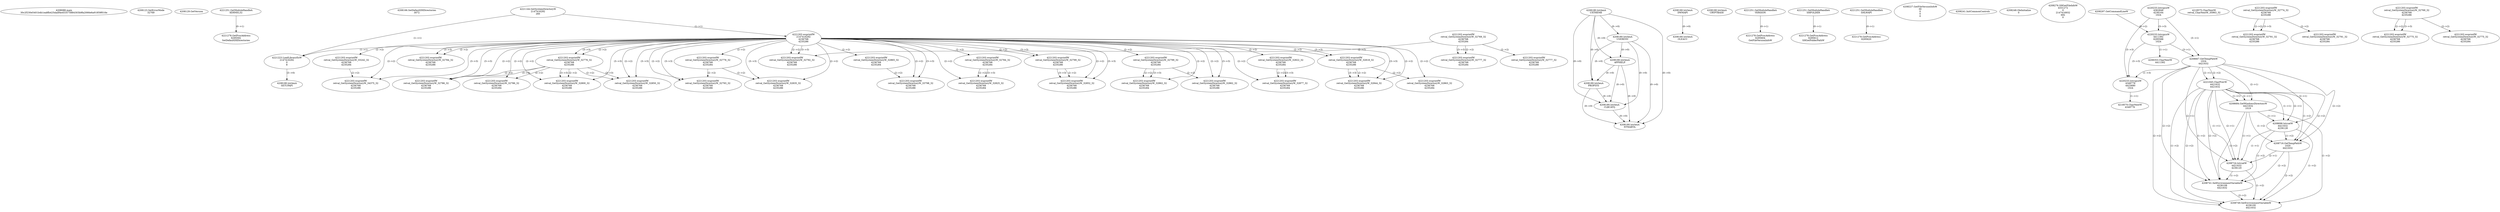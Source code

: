 // Global SCDG with merge call
digraph {
	0 [label="4208088.main
30c2f230e5401b4b1ea8fb425dadf4e453575884303b9fa2066e6a91859f016e"]
	1 [label="4208123.SetErrorMode
32769"]
	2 [label="4208129.GetVersion
"]
	3 [label="4221251.GetModuleHandleA
KERNEL32"]
	4 [label="4221278.GetProcAddress
6295592
SetDefaultDllDirectories"]
	3 -> 4 [label="(0-->1)"]
	5 [label="4208166.SetDefaultDllDirectories
3072"]
	6 [label="4221144.GetSystemDirectoryW
2147416292
260"]
	7 [label="4221203.wsprintfW
2147416292
4236768
4235286"]
	6 -> 7 [label="(1-->1)"]
	8 [label="4221223.LoadLibraryExW
2147416292
0
8"]
	6 -> 8 [label="(1-->1)"]
	7 -> 8 [label="(1-->1)"]
	9 [label="4208180.lstrlenA
UXTHEME"]
	10 [label="4208180.lstrlenA
USERENV"]
	9 -> 10 [label="(0-->0)"]
	11 [label="4208180.lstrlenA
SETUPAPI"]
	8 -> 11 [label="(3-->0)"]
	12 [label="4208180.lstrlenA
APPHELP"]
	9 -> 12 [label="(0-->0)"]
	10 -> 12 [label="(0-->0)"]
	13 [label="4208180.lstrlenA
PROPSYS"]
	9 -> 13 [label="(0-->0)"]
	10 -> 13 [label="(0-->0)"]
	12 -> 13 [label="(0-->0)"]
	14 [label="4208180.lstrlenA
DWMAPI"]
	15 [label="4208180.lstrlenA
CRYPTBASE"]
	16 [label="4208180.lstrlenA
OLEACC"]
	14 -> 16 [label="(0-->0)"]
	17 [label="4208180.lstrlenA
CLBCATQ"]
	9 -> 17 [label="(0-->0)"]
	10 -> 17 [label="(0-->0)"]
	12 -> 17 [label="(0-->0)"]
	13 -> 17 [label="(0-->0)"]
	18 [label="4221203.wsprintfW
retval_GetSystemDirectoryW_32865_32
4236768
4235284"]
	7 -> 18 [label="(2-->2)"]
	19 [label="4221203.wsprintfW
retval_GetSystemDirectoryW_33798_32
4236768
4235286"]
	7 -> 19 [label="(2-->2)"]
	18 -> 19 [label="(2-->2)"]
	7 -> 19 [label="(3-->3)"]
	20 [label="4208180.lstrlenA
NTMARTA"]
	9 -> 20 [label="(0-->0)"]
	10 -> 20 [label="(0-->0)"]
	12 -> 20 [label="(0-->0)"]
	13 -> 20 [label="(0-->0)"]
	17 -> 20 [label="(0-->0)"]
	21 [label="4221251.GetModuleHandleA
VERSION"]
	22 [label="4221278.GetProcAddress
6295604
GetFileVersionInfoW"]
	21 -> 22 [label="(0-->1)"]
	23 [label="4221251.GetModuleHandleA
SHFOLDER"]
	24 [label="4221278.GetProcAddress
6295612
SHGetFolderPathW"]
	23 -> 24 [label="(0-->1)"]
	25 [label="4221251.GetModuleHandleA
SHLWAPI"]
	26 [label="4221278.GetProcAddress
6295620
"]
	25 -> 26 [label="(0-->1)"]
	27 [label="4208227.GetFileVersionInfoW
30
0
0
0"]
	28 [label="4208241.InitCommonControls
"]
	29 [label="4208248.OleInitialize
0"]
	30 [label="4208276.SHGetFileInfoW
4331272
0
2147416932
692
0"]
	31 [label="4220233.lstrcpynW
4362848
4236164
1024"]
	32 [label="4208297.GetCommandLineW
"]
	33 [label="4220233.lstrcpynW
4411392
6295588
1024"]
	32 -> 33 [label="(0-->2)"]
	31 -> 33 [label="(3-->3)"]
	34 [label="4208353.CharNextW
4411392"]
	33 -> 34 [label="(1-->1)"]
	35 [label="4208667.GetTempPathW
1024
4421632"]
	31 -> 35 [label="(3-->1)"]
	33 -> 35 [label="(3-->1)"]
	36 [label="4221045.CharPrevW
4421632
4421632"]
	35 -> 36 [label="(2-->1)"]
	35 -> 36 [label="(2-->2)"]
	37 [label="4208684.GetWindowsDirectoryW
4421632
1019"]
	35 -> 37 [label="(2-->1)"]
	36 -> 37 [label="(1-->1)"]
	36 -> 37 [label="(2-->1)"]
	38 [label="4208696.lstrcatW
4421632
4236128"]
	35 -> 38 [label="(2-->1)"]
	36 -> 38 [label="(1-->1)"]
	36 -> 38 [label="(2-->1)"]
	37 -> 38 [label="(1-->1)"]
	39 [label="4208716.GetTempPathW
1020
4421632"]
	35 -> 39 [label="(2-->2)"]
	36 -> 39 [label="(1-->2)"]
	36 -> 39 [label="(2-->2)"]
	37 -> 39 [label="(1-->2)"]
	38 -> 39 [label="(1-->2)"]
	40 [label="4208724.lstrcatW
4421632
4236120"]
	35 -> 40 [label="(2-->1)"]
	36 -> 40 [label="(1-->1)"]
	36 -> 40 [label="(2-->1)"]
	37 -> 40 [label="(1-->1)"]
	38 -> 40 [label="(1-->1)"]
	39 -> 40 [label="(2-->1)"]
	41 [label="4208741.SetEnvironmentVariableW
4236108
4421632"]
	35 -> 41 [label="(2-->2)"]
	36 -> 41 [label="(1-->2)"]
	36 -> 41 [label="(2-->2)"]
	37 -> 41 [label="(1-->2)"]
	38 -> 41 [label="(1-->2)"]
	39 -> 41 [label="(2-->2)"]
	40 -> 41 [label="(1-->2)"]
	42 [label="4208749.SetEnvironmentVariableW
4236100
4421632"]
	35 -> 42 [label="(2-->2)"]
	36 -> 42 [label="(1-->2)"]
	36 -> 42 [label="(2-->2)"]
	37 -> 42 [label="(1-->2)"]
	38 -> 42 [label="(1-->2)"]
	39 -> 42 [label="(2-->2)"]
	40 -> 42 [label="(1-->2)"]
	41 -> 42 [label="(2-->2)"]
	43 [label="4220233.lstrcpynW
4349776
4423680
1024"]
	31 -> 43 [label="(3-->3)"]
	33 -> 43 [label="(3-->3)"]
	35 -> 43 [label="(1-->3)"]
	44 [label="4218570.CharNextW
4349776"]
	43 -> 44 [label="(1-->1)"]
	45 [label="4218575.CharNextW
retval_CharNextW_35963_32"]
	46 [label="4221203.wsprintfW
retval_GetSystemDirectoryW_32818_32
4236768
4235286"]
	7 -> 46 [label="(2-->2)"]
	7 -> 46 [label="(3-->3)"]
	47 [label="4221203.wsprintfW
retval_GetSystemDirectoryW_32844_32
4236768
4235286"]
	7 -> 47 [label="(2-->2)"]
	46 -> 47 [label="(2-->2)"]
	7 -> 47 [label="(3-->3)"]
	46 -> 47 [label="(3-->3)"]
	48 [label="4221203.wsprintfW
retval_GetSystemDirectoryW_33242_32
4236768
4235284"]
	7 -> 48 [label="(2-->2)"]
	49 [label="4221203.wsprintfW
retval_GetSystemDirectoryW_34375_32
4236768
4235286"]
	7 -> 49 [label="(2-->2)"]
	48 -> 49 [label="(2-->2)"]
	7 -> 49 [label="(3-->3)"]
	50 [label="4221203.wsprintfW
retval_GetSystemDirectoryW_32774_32
4236768
4235286"]
	51 [label="4221203.wsprintfW
retval_GetSystemDirectoryW_32784_32
4236768
4235286"]
	7 -> 51 [label="(2-->2)"]
	7 -> 51 [label="(3-->3)"]
	52 [label="4221203.wsprintfW
retval_GetSystemDirectoryW_32769_32
4236768
4235286"]
	53 [label="4221203.wsprintfW
retval_GetSystemDirectoryW_32775_32
4236768
4235286"]
	52 -> 53 [label="(2-->2)"]
	52 -> 53 [label="(3-->3)"]
	54 [label="4221203.wsprintfW
retval_GetSystemDirectoryW_32769_32
4236768
4235284"]
	55 [label="4221203.wsprintfW
retval_GetSystemDirectoryW_32777_32
4236768
4235284"]
	54 -> 55 [label="(2-->2)"]
	54 -> 55 [label="(3-->3)"]
	56 [label="4221203.wsprintfW
retval_GetSystemDirectoryW_32777_32
4236768
4235286"]
	54 -> 56 [label="(2-->2)"]
	57 [label="4221203.wsprintfW
retval_GetSystemDirectoryW_32776_32
4236768
4235286"]
	7 -> 57 [label="(2-->2)"]
	7 -> 57 [label="(3-->3)"]
	58 [label="4221203.wsprintfW
retval_GetSystemDirectoryW_32786_32
4236768
4235286"]
	7 -> 58 [label="(2-->2)"]
	57 -> 58 [label="(2-->2)"]
	7 -> 58 [label="(3-->3)"]
	57 -> 58 [label="(3-->3)"]
	59 [label="4221203.wsprintfW
retval_GetSystemDirectoryW_32791_32
4236768
4235286"]
	50 -> 59 [label="(2-->2)"]
	50 -> 59 [label="(3-->3)"]
	60 [label="4221203.wsprintfW
retval_GetSystemDirectoryW_32786_32
4236768
4235284"]
	7 -> 60 [label="(2-->2)"]
	57 -> 60 [label="(2-->2)"]
	61 [label="4221203.wsprintfW
retval_GetSystemDirectoryW_32776_32
4236768
4235284"]
	7 -> 61 [label="(2-->2)"]
	62 [label="4221203.wsprintfW
retval_GetSystemDirectoryW_32793_32
4236768
4235286"]
	7 -> 62 [label="(2-->2)"]
	61 -> 62 [label="(2-->2)"]
	7 -> 62 [label="(3-->3)"]
	63 [label="4221203.wsprintfW
retval_GetSystemDirectoryW_32791_32
4236768
4235284"]
	50 -> 63 [label="(2-->2)"]
	64 [label="4221203.wsprintfW
retval_GetSystemDirectoryW_32792_32
4236768
4235286"]
	7 -> 64 [label="(2-->2)"]
	54 -> 64 [label="(2-->2)"]
	7 -> 64 [label="(3-->3)"]
	65 [label="4221203.wsprintfW
retval_GetSystemDirectoryW_32784_32
4236768
4235284"]
	7 -> 65 [label="(2-->2)"]
	66 [label="4221203.wsprintfW
retval_GetSystemDirectoryW_32825_32
4236768
4235284"]
	7 -> 66 [label="(2-->2)"]
	65 -> 66 [label="(2-->2)"]
	65 -> 66 [label="(3-->3)"]
	67 [label="4221203.wsprintfW
retval_GetSystemDirectoryW_32800_32
4236768
4235286"]
	7 -> 67 [label="(2-->2)"]
	57 -> 67 [label="(2-->2)"]
	7 -> 67 [label="(3-->3)"]
	57 -> 67 [label="(3-->3)"]
	68 [label="4221203.wsprintfW
retval_GetSystemDirectoryW_32799_32
4236768
4235286"]
	7 -> 68 [label="(2-->2)"]
	7 -> 68 [label="(3-->3)"]
	69 [label="4221203.wsprintfW
retval_GetSystemDirectoryW_32852_32
4236768
4235286"]
	7 -> 69 [label="(2-->2)"]
	68 -> 69 [label="(2-->2)"]
	7 -> 69 [label="(3-->3)"]
	68 -> 69 [label="(3-->3)"]
	70 [label="4221203.wsprintfW
retval_GetSystemDirectoryW_32775_32
4236768
4235284"]
	52 -> 70 [label="(2-->2)"]
	71 [label="4221203.wsprintfW
retval_GetSystemDirectoryW_32799_32
4236768
4235284"]
	7 -> 71 [label="(2-->2)"]
	72 [label="4221203.wsprintfW
retval_GetSystemDirectoryW_32862_32
4236768
4235284"]
	7 -> 72 [label="(2-->2)"]
	71 -> 72 [label="(2-->2)"]
	71 -> 72 [label="(3-->3)"]
	73 [label="4221203.wsprintfW
retval_GetSystemDirectoryW_32862_32
4236768
4235286"]
	7 -> 73 [label="(2-->2)"]
	71 -> 73 [label="(2-->2)"]
	7 -> 73 [label="(3-->3)"]
	74 [label="4221203.wsprintfW
retval_GetSystemDirectoryW_32835_32
4236768
4235286"]
	7 -> 74 [label="(2-->2)"]
	61 -> 74 [label="(2-->2)"]
	7 -> 74 [label="(3-->3)"]
	75 [label="4221203.wsprintfW
retval_GetSystemDirectoryW_32850_32
4236768
4235286"]
	7 -> 75 [label="(2-->2)"]
	57 -> 75 [label="(2-->2)"]
	7 -> 75 [label="(3-->3)"]
	57 -> 75 [label="(3-->3)"]
	76 [label="4221203.wsprintfW
retval_GetSystemDirectoryW_32863_32
4236768
4235284"]
	7 -> 76 [label="(2-->2)"]
	46 -> 76 [label="(2-->2)"]
	77 [label="4221203.wsprintfW
retval_GetSystemDirectoryW_32822_32
4236768
4235284"]
	7 -> 77 [label="(2-->2)"]
	78 [label="4221203.wsprintfW
retval_GetSystemDirectoryW_32877_32
4236768
4235284"]
	7 -> 78 [label="(2-->2)"]
	77 -> 78 [label="(2-->2)"]
	77 -> 78 [label="(3-->3)"]
}

